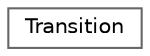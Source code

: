 digraph "Graphical Class Hierarchy"
{
 // LATEX_PDF_SIZE
  bgcolor="transparent";
  edge [fontname=Helvetica,fontsize=10,labelfontname=Helvetica,labelfontsize=10];
  node [fontname=Helvetica,fontsize=10,shape=box,height=0.2,width=0.4];
  rankdir="LR";
  Node0 [id="Node000000",label="Transition",height=0.2,width=0.4,color="grey40", fillcolor="white", style="filled",URL="$class_transition.html",tooltip="Holds a source State to destination State transition info. The source state is implicit (owns the tra..."];
}
